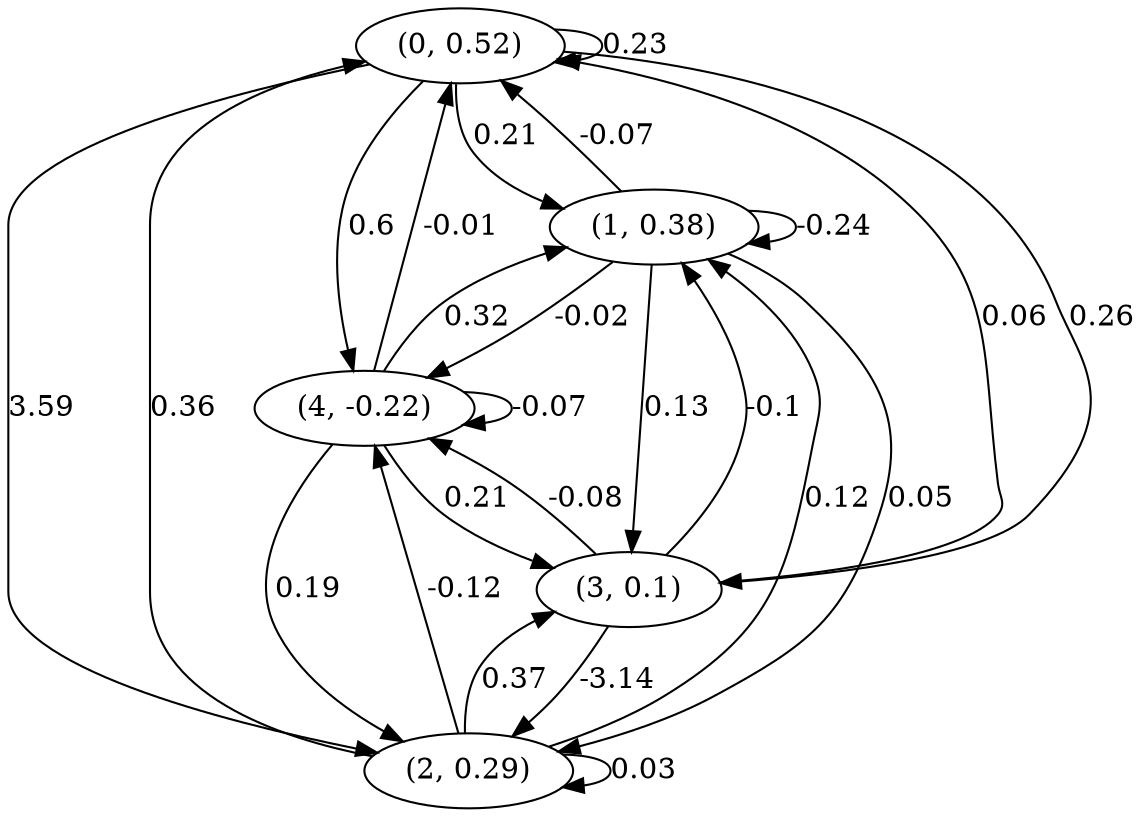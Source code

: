 digraph {
    0 [ label = "(0, 0.52)" ]
    1 [ label = "(1, 0.38)" ]
    2 [ label = "(2, 0.29)" ]
    3 [ label = "(3, 0.1)" ]
    4 [ label = "(4, -0.22)" ]
    0 -> 0 [ label = "0.23" ]
    1 -> 1 [ label = "-0.24" ]
    2 -> 2 [ label = "0.03" ]
    4 -> 4 [ label = "-0.07" ]
    1 -> 0 [ label = "-0.07" ]
    2 -> 0 [ label = "0.36" ]
    3 -> 0 [ label = "0.06" ]
    4 -> 0 [ label = "-0.01" ]
    0 -> 1 [ label = "0.21" ]
    2 -> 1 [ label = "0.12" ]
    3 -> 1 [ label = "-0.1" ]
    4 -> 1 [ label = "0.32" ]
    0 -> 2 [ label = "3.59" ]
    1 -> 2 [ label = "0.05" ]
    3 -> 2 [ label = "-3.14" ]
    4 -> 2 [ label = "0.19" ]
    0 -> 3 [ label = "0.26" ]
    1 -> 3 [ label = "0.13" ]
    2 -> 3 [ label = "0.37" ]
    4 -> 3 [ label = "0.21" ]
    0 -> 4 [ label = "0.6" ]
    1 -> 4 [ label = "-0.02" ]
    2 -> 4 [ label = "-0.12" ]
    3 -> 4 [ label = "-0.08" ]
}

